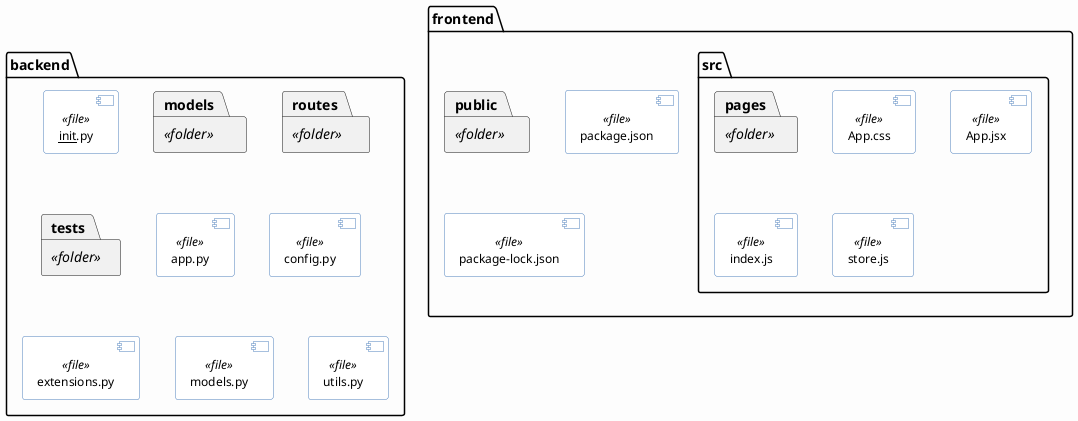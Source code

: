 @startuml
' Структура исходного кода
skinparam backgroundColor #FDFDFD
skinparam packageStyle folder

skinparam component {
  FontName Arial
  FontSize 12
  BorderColor #4F81BD
  BackgroundColor #FFFFFF
}

package "backend" {
    component "__init__.py" <<file>>
    package "models" <<folder>>
    package "routes" <<folder>>
    package "tests" <<folder>>
    component "app.py" <<file>>
    component "config.py" <<file>>
    component "extensions.py" <<file>>
    component "models.py" <<file>>
    component "utils.py" <<file>>
}

package "frontend" {
  package "public" <<folder>>
  package "src" {
    package "pages" <<folder>>
    package "tests" <<folder>>
    component "App.css" <<file>>
    component "App.jsx" <<file>>
    component "index.js" <<file>>
    component "store.js" <<file>>
  }
  component "package.json" <<file>>
  component "package-lock.json" <<file>>
}
@enduml